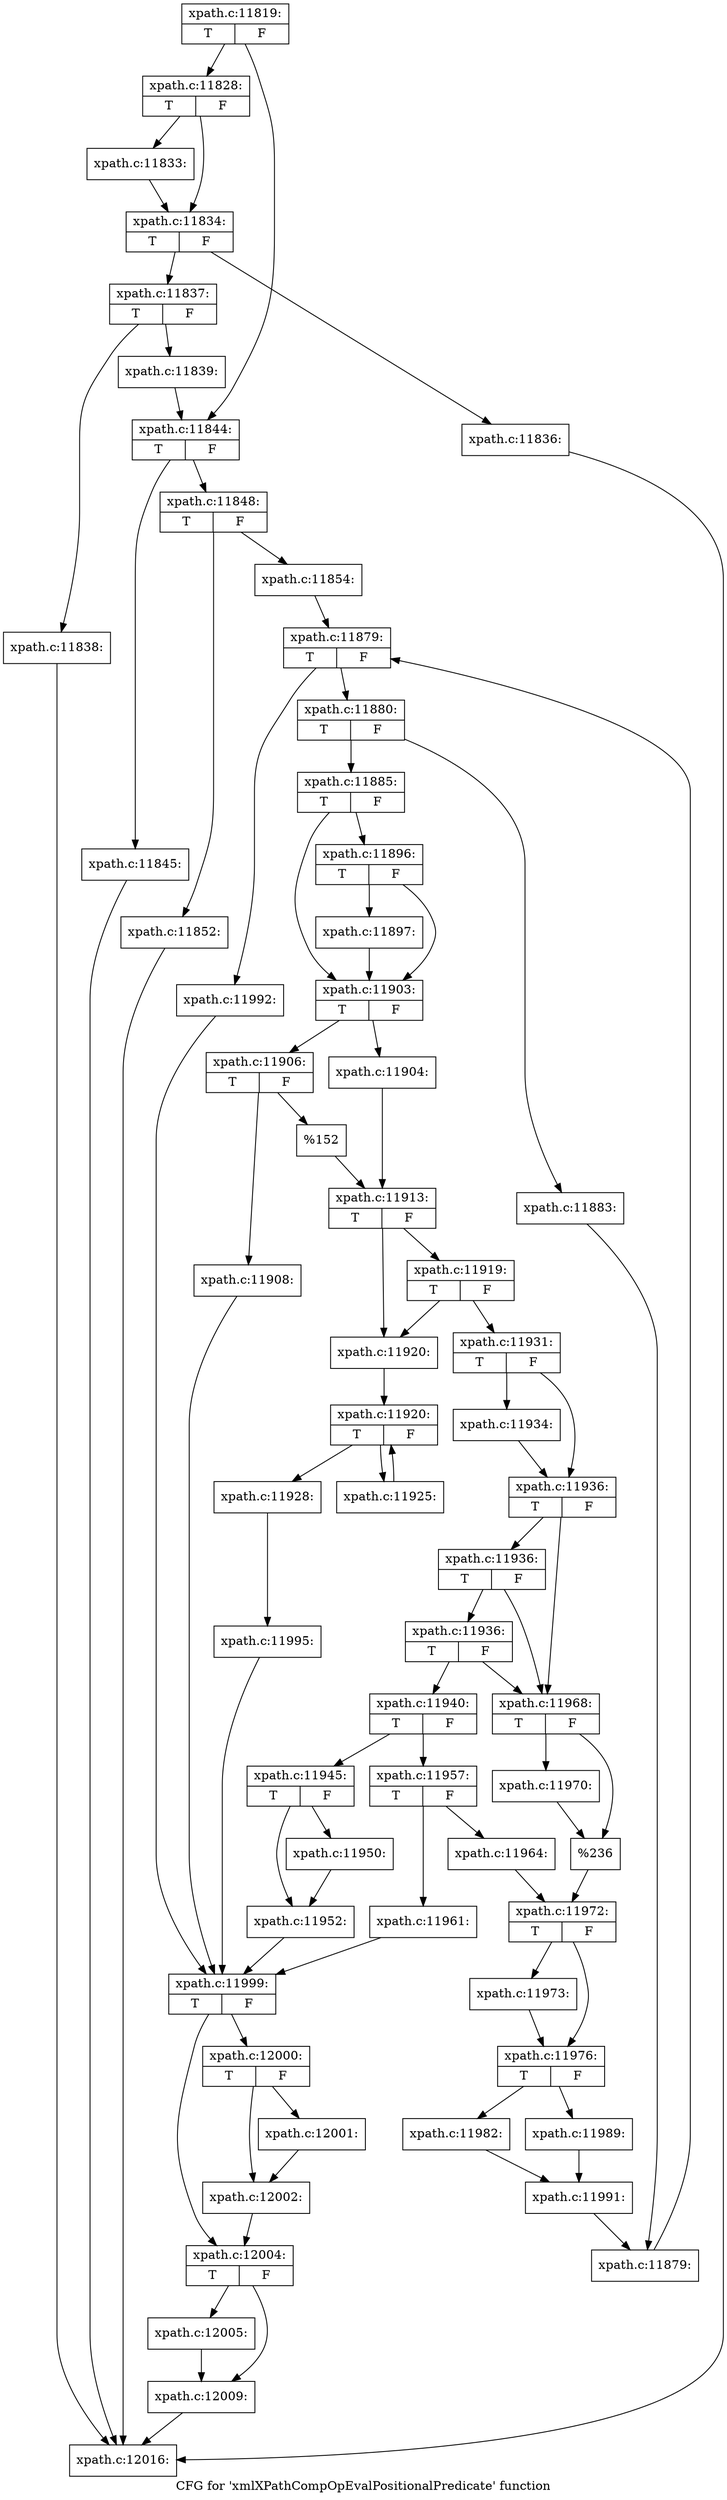 digraph "CFG for 'xmlXPathCompOpEvalPositionalPredicate' function" {
	label="CFG for 'xmlXPathCompOpEvalPositionalPredicate' function";

	Node0x504c310 [shape=record,label="{xpath.c:11819:|{<s0>T|<s1>F}}"];
	Node0x504c310 -> Node0x504de50;
	Node0x504c310 -> Node0x504dea0;
	Node0x504de50 [shape=record,label="{xpath.c:11828:|{<s0>T|<s1>F}}"];
	Node0x504de50 -> Node0x504e8f0;
	Node0x504de50 -> Node0x504e940;
	Node0x504e8f0 [shape=record,label="{xpath.c:11833:}"];
	Node0x504e8f0 -> Node0x504e940;
	Node0x504e940 [shape=record,label="{xpath.c:11834:|{<s0>T|<s1>F}}"];
	Node0x504e940 -> Node0x504fb50;
	Node0x504e940 -> Node0x504fba0;
	Node0x504fb50 [shape=record,label="{xpath.c:11836:}"];
	Node0x504fb50 -> Node0x504cdc0;
	Node0x504fba0 [shape=record,label="{xpath.c:11837:|{<s0>T|<s1>F}}"];
	Node0x504fba0 -> Node0x5050010;
	Node0x504fba0 -> Node0x5050060;
	Node0x5050010 [shape=record,label="{xpath.c:11838:}"];
	Node0x5050010 -> Node0x504cdc0;
	Node0x5050060 [shape=record,label="{xpath.c:11839:}"];
	Node0x5050060 -> Node0x504dea0;
	Node0x504dea0 [shape=record,label="{xpath.c:11844:|{<s0>T|<s1>F}}"];
	Node0x504dea0 -> Node0x50505e0;
	Node0x504dea0 -> Node0x5050630;
	Node0x50505e0 [shape=record,label="{xpath.c:11845:}"];
	Node0x50505e0 -> Node0x504cdc0;
	Node0x5050630 [shape=record,label="{xpath.c:11848:|{<s0>T|<s1>F}}"];
	Node0x5050630 -> Node0x5050de0;
	Node0x5050630 -> Node0x5050e80;
	Node0x5050de0 [shape=record,label="{xpath.c:11852:}"];
	Node0x5050de0 -> Node0x504cdc0;
	Node0x5050e80 [shape=record,label="{xpath.c:11854:}"];
	Node0x5050e80 -> Node0x5054cd0;
	Node0x5054cd0 [shape=record,label="{xpath.c:11879:|{<s0>T|<s1>F}}"];
	Node0x5054cd0 -> Node0x5054fb0;
	Node0x5054cd0 -> Node0x5054b30;
	Node0x5054fb0 [shape=record,label="{xpath.c:11880:|{<s0>T|<s1>F}}"];
	Node0x5054fb0 -> Node0x5055750;
	Node0x5054fb0 -> Node0x50557a0;
	Node0x5055750 [shape=record,label="{xpath.c:11883:}"];
	Node0x5055750 -> Node0x5054f20;
	Node0x50557a0 [shape=record,label="{xpath.c:11885:|{<s0>T|<s1>F}}"];
	Node0x50557a0 -> Node0x5056bb0;
	Node0x50557a0 -> Node0x5056b60;
	Node0x5056bb0 [shape=record,label="{xpath.c:11896:|{<s0>T|<s1>F}}"];
	Node0x5056bb0 -> Node0x5056b10;
	Node0x5056bb0 -> Node0x5056b60;
	Node0x5056b10 [shape=record,label="{xpath.c:11897:}"];
	Node0x5056b10 -> Node0x5056b60;
	Node0x5056b60 [shape=record,label="{xpath.c:11903:|{<s0>T|<s1>F}}"];
	Node0x5056b60 -> Node0x50577c0;
	Node0x5056b60 -> Node0x5057860;
	Node0x50577c0 [shape=record,label="{xpath.c:11904:}"];
	Node0x50577c0 -> Node0x5057810;
	Node0x5057860 [shape=record,label="{xpath.c:11906:|{<s0>T|<s1>F}}"];
	Node0x5057860 -> Node0x5057ef0;
	Node0x5057860 -> Node0x5057f40;
	Node0x5057ef0 [shape=record,label="{xpath.c:11908:}"];
	Node0x5057ef0 -> Node0x5058f10;
	Node0x5057f40 [shape=record,label="{%152}"];
	Node0x5057f40 -> Node0x5057810;
	Node0x5057810 [shape=record,label="{xpath.c:11913:|{<s0>T|<s1>F}}"];
	Node0x5057810 -> Node0x505a730;
	Node0x5057810 -> Node0x505a7d0;
	Node0x505a7d0 [shape=record,label="{xpath.c:11919:|{<s0>T|<s1>F}}"];
	Node0x505a7d0 -> Node0x505a730;
	Node0x505a7d0 -> Node0x505a780;
	Node0x505a730 [shape=record,label="{xpath.c:11920:}"];
	Node0x505a730 -> Node0x505ac60;
	Node0x505ac60 [shape=record,label="{xpath.c:11920:|{<s0>T|<s1>F}}"];
	Node0x505ac60 -> Node0x505af20;
	Node0x505ac60 -> Node0x505adb0;
	Node0x505af20 [shape=record,label="{xpath.c:11925:}"];
	Node0x505af20 -> Node0x505ac60;
	Node0x505adb0 [shape=record,label="{xpath.c:11928:}"];
	Node0x505adb0 -> Node0x505b430;
	Node0x505a780 [shape=record,label="{xpath.c:11931:|{<s0>T|<s1>F}}"];
	Node0x505a780 -> Node0x505b7f0;
	Node0x505a780 -> Node0x505b840;
	Node0x505b7f0 [shape=record,label="{xpath.c:11934:}"];
	Node0x505b7f0 -> Node0x505b840;
	Node0x505b840 [shape=record,label="{xpath.c:11936:|{<s0>T|<s1>F}}"];
	Node0x505b840 -> Node0x505be20;
	Node0x505b840 -> Node0x505bd50;
	Node0x505be20 [shape=record,label="{xpath.c:11936:|{<s0>T|<s1>F}}"];
	Node0x505be20 -> Node0x505bda0;
	Node0x505be20 -> Node0x505bd50;
	Node0x505bda0 [shape=record,label="{xpath.c:11936:|{<s0>T|<s1>F}}"];
	Node0x505bda0 -> Node0x505bcb0;
	Node0x505bda0 -> Node0x505bd50;
	Node0x505bcb0 [shape=record,label="{xpath.c:11940:|{<s0>T|<s1>F}}"];
	Node0x505bcb0 -> Node0x505c750;
	Node0x505bcb0 -> Node0x505c7a0;
	Node0x505c750 [shape=record,label="{xpath.c:11945:|{<s0>T|<s1>F}}"];
	Node0x505c750 -> Node0x505cb40;
	Node0x505c750 -> Node0x505cb90;
	Node0x505cb40 [shape=record,label="{xpath.c:11950:}"];
	Node0x505cb40 -> Node0x505cb90;
	Node0x505cb90 [shape=record,label="{xpath.c:11952:}"];
	Node0x505cb90 -> Node0x5058f10;
	Node0x505c7a0 [shape=record,label="{xpath.c:11957:|{<s0>T|<s1>F}}"];
	Node0x505c7a0 -> Node0x505dd60;
	Node0x505c7a0 -> Node0x505ddb0;
	Node0x505dd60 [shape=record,label="{xpath.c:11961:}"];
	Node0x505dd60 -> Node0x5058f10;
	Node0x505ddb0 [shape=record,label="{xpath.c:11964:}"];
	Node0x505ddb0 -> Node0x505bd00;
	Node0x505bd50 [shape=record,label="{xpath.c:11968:|{<s0>T|<s1>F}}"];
	Node0x505bd50 -> Node0x50599e0;
	Node0x505bd50 -> Node0x505e730;
	Node0x50599e0 [shape=record,label="{xpath.c:11970:}"];
	Node0x50599e0 -> Node0x505e730;
	Node0x505e730 [shape=record,label="{%236}"];
	Node0x505e730 -> Node0x505bd00;
	Node0x505bd00 [shape=record,label="{xpath.c:11972:|{<s0>T|<s1>F}}"];
	Node0x505bd00 -> Node0x505ea60;
	Node0x505bd00 -> Node0x505f810;
	Node0x505ea60 [shape=record,label="{xpath.c:11973:}"];
	Node0x505ea60 -> Node0x505f810;
	Node0x505f810 [shape=record,label="{xpath.c:11976:|{<s0>T|<s1>F}}"];
	Node0x505f810 -> Node0x505ff90;
	Node0x505f810 -> Node0x5060030;
	Node0x505ff90 [shape=record,label="{xpath.c:11982:}"];
	Node0x505ff90 -> Node0x505ffe0;
	Node0x5060030 [shape=record,label="{xpath.c:11989:}"];
	Node0x5060030 -> Node0x505ffe0;
	Node0x505ffe0 [shape=record,label="{xpath.c:11991:}"];
	Node0x505ffe0 -> Node0x5054f20;
	Node0x5054f20 [shape=record,label="{xpath.c:11879:}"];
	Node0x5054f20 -> Node0x5054cd0;
	Node0x5054b30 [shape=record,label="{xpath.c:11992:}"];
	Node0x5054b30 -> Node0x5058f10;
	Node0x505b430 [shape=record,label="{xpath.c:11995:}"];
	Node0x505b430 -> Node0x5058f10;
	Node0x5058f10 [shape=record,label="{xpath.c:11999:|{<s0>T|<s1>F}}"];
	Node0x5058f10 -> Node0x5061300;
	Node0x5058f10 -> Node0x5061350;
	Node0x5061300 [shape=record,label="{xpath.c:12000:|{<s0>T|<s1>F}}"];
	Node0x5061300 -> Node0x5061690;
	Node0x5061300 -> Node0x50616e0;
	Node0x5061690 [shape=record,label="{xpath.c:12001:}"];
	Node0x5061690 -> Node0x50616e0;
	Node0x50616e0 [shape=record,label="{xpath.c:12002:}"];
	Node0x50616e0 -> Node0x5061350;
	Node0x5061350 [shape=record,label="{xpath.c:12004:|{<s0>T|<s1>F}}"];
	Node0x5061350 -> Node0x5061f80;
	Node0x5061350 -> Node0x5061fd0;
	Node0x5061f80 [shape=record,label="{xpath.c:12005:}"];
	Node0x5061f80 -> Node0x5061fd0;
	Node0x5061fd0 [shape=record,label="{xpath.c:12009:}"];
	Node0x5061fd0 -> Node0x504cdc0;
	Node0x504cdc0 [shape=record,label="{xpath.c:12016:}"];
}
